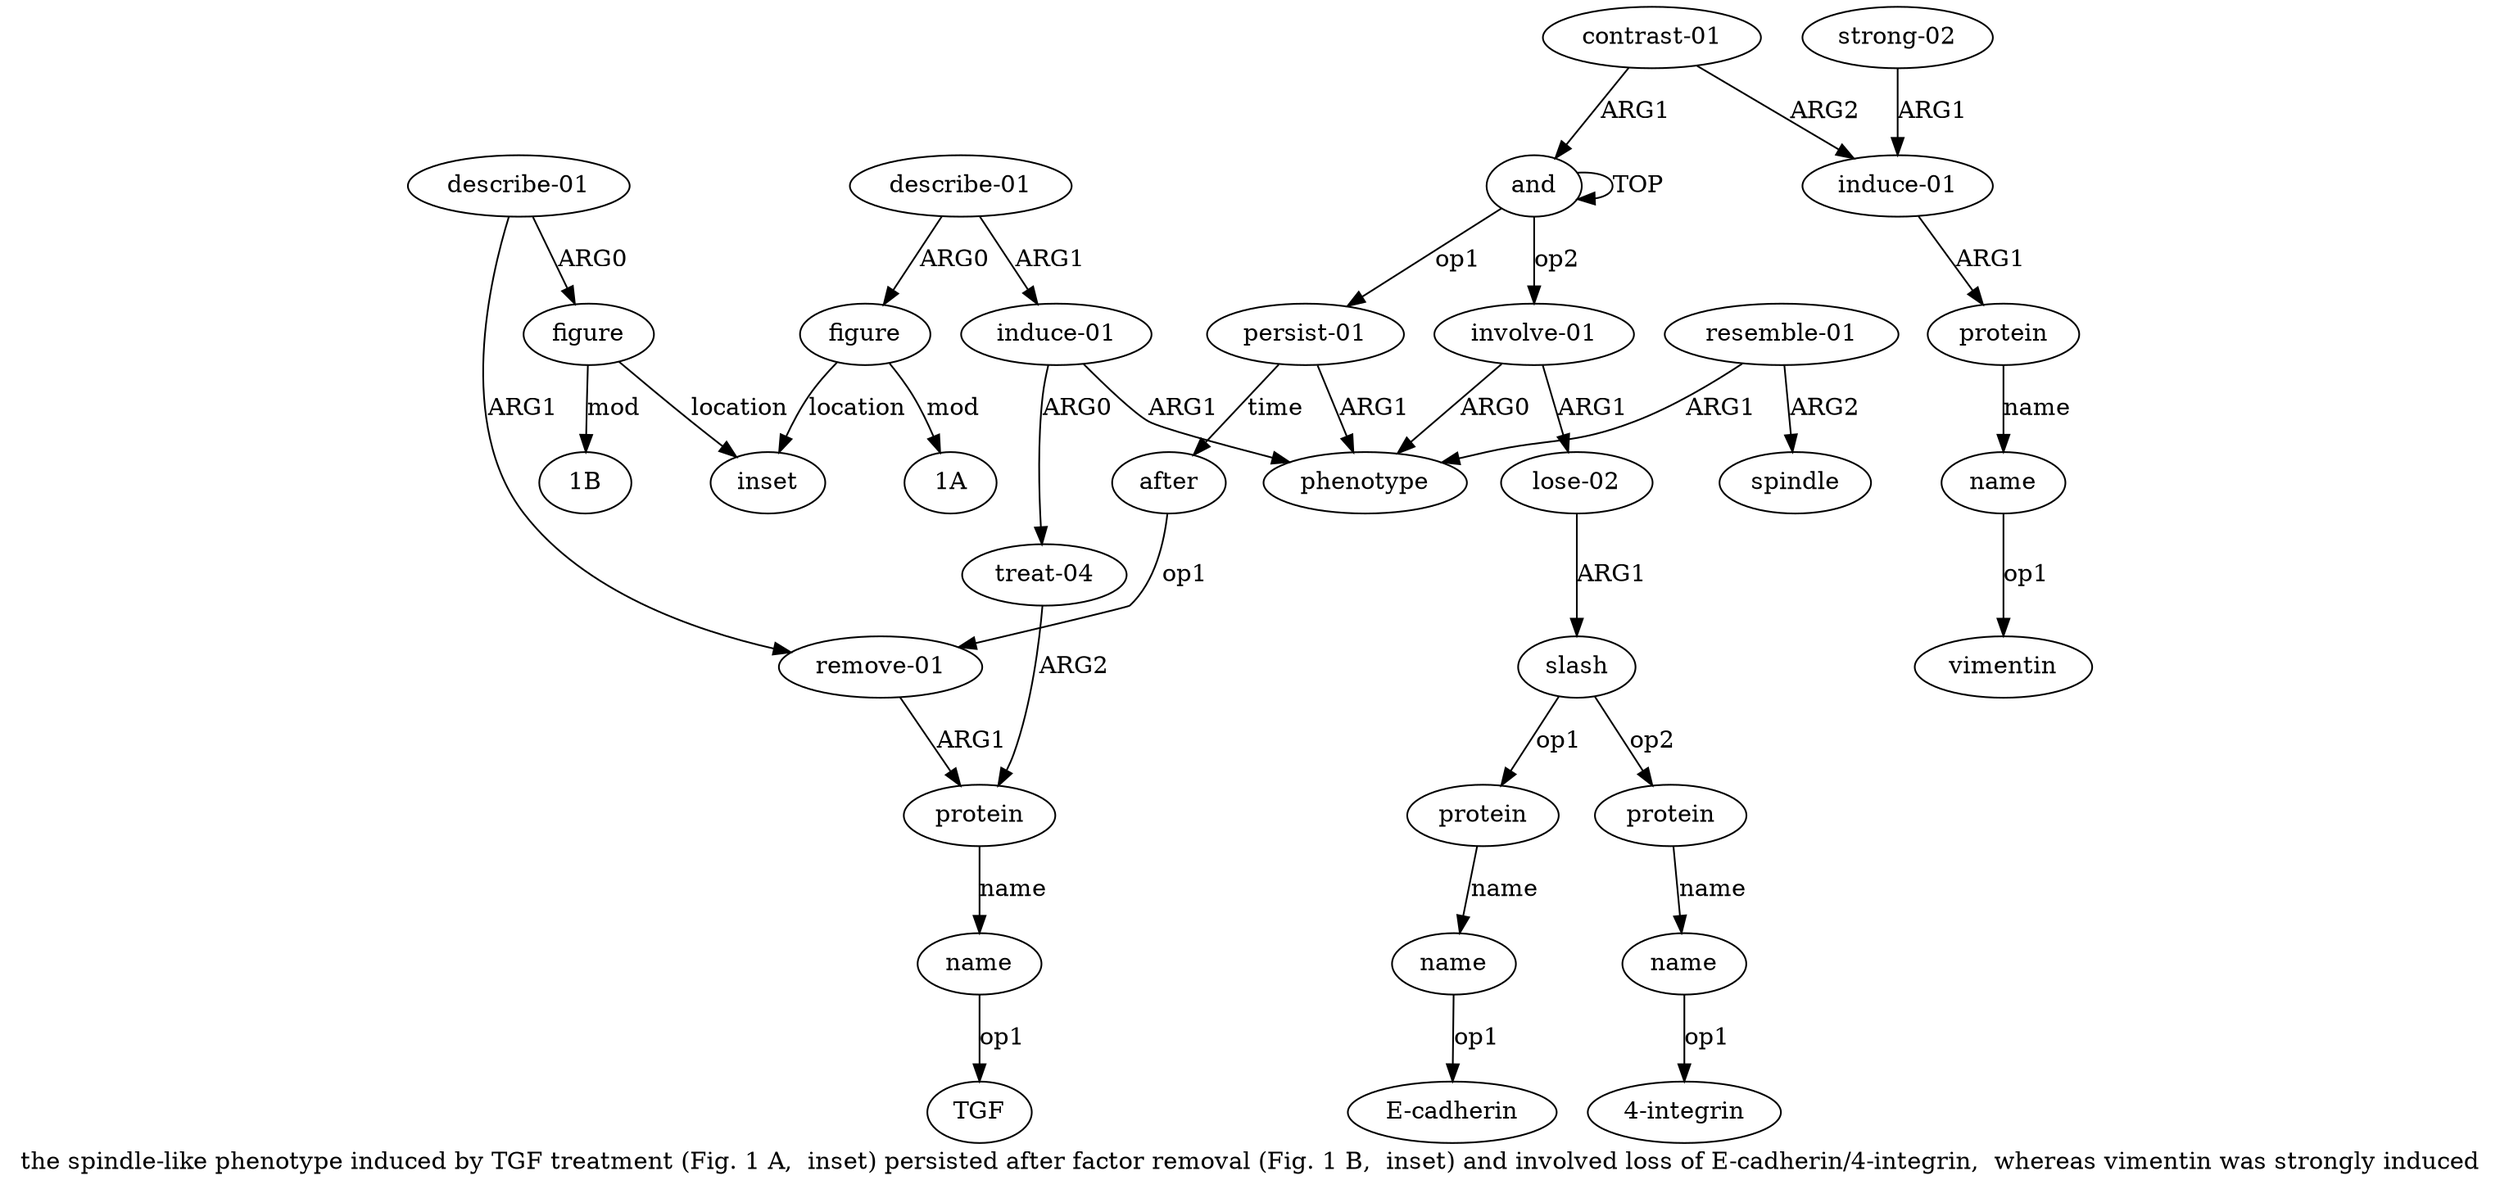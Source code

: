 digraph  {
	graph [label="the spindle-like phenotype induced by TGF treatment (Fig. 1 A,  inset) persisted after factor removal (Fig. 1 B,  inset) and involved \
loss of E-cadherin/4-integrin,  whereas vimentin was strongly induced"];
	node [label="\N"];
	a20	 [color=black,
		gold_ind=20,
		gold_label=name,
		label=name,
		test_ind=20,
		test_label=name];
	"a20 E-cadherin"	 [color=black,
		gold_ind=-1,
		gold_label="E-cadherin",
		label="E-cadherin",
		test_ind=-1,
		test_label="E-cadherin"];
	a20 -> "a20 E-cadherin" [key=0,
	color=black,
	gold_label=op1,
	label=op1,
	test_label=op1];
a21 [color=black,
	gold_ind=21,
	gold_label=protein,
	label=protein,
	test_ind=21,
	test_label=protein];
a22 [color=black,
	gold_ind=22,
	gold_label=name,
	label=name,
	test_ind=22,
	test_label=name];
a21 -> a22 [key=0,
color=black,
gold_label=name,
label=name,
test_label=name];
"a22 4-integrin" [color=black,
gold_ind=-1,
gold_label="4-integrin",
label="4-integrin",
test_ind=-1,
test_label="4-integrin"];
a22 -> "a22 4-integrin" [key=0,
color=black,
gold_label=op1,
label=op1,
test_label=op1];
a23 [color=black,
gold_ind=23,
gold_label="contrast-01",
label="contrast-01",
test_ind=23,
test_label="contrast-01"];
a24 [color=black,
gold_ind=24,
gold_label="induce-01",
label="induce-01",
test_ind=24,
test_label="induce-01"];
a23 -> a24 [key=0,
color=black,
gold_label=ARG2,
label=ARG2,
test_label=ARG2];
a0 [color=black,
gold_ind=0,
gold_label=and,
label=and,
test_ind=0,
test_label=and];
a23 -> a0 [key=0,
color=black,
gold_label=ARG1,
label=ARG1,
test_label=ARG1];
a25 [color=black,
gold_ind=25,
gold_label=protein,
label=protein,
test_ind=25,
test_label=protein];
a24 -> a25 [key=0,
color=black,
gold_label=ARG1,
label=ARG1,
test_label=ARG1];
a26 [color=black,
gold_ind=26,
gold_label=name,
label=name,
test_ind=26,
test_label=name];
a25 -> a26 [key=0,
color=black,
gold_label=name,
label=name,
test_label=name];
"a26 vimentin" [color=black,
gold_ind=-1,
gold_label=vimentin,
label=vimentin,
test_ind=-1,
test_label=vimentin];
a26 -> "a26 vimentin" [key=0,
color=black,
gold_label=op1,
label=op1,
test_label=op1];
a27 [color=black,
gold_ind=27,
gold_label="strong-02",
label="strong-02",
test_ind=27,
test_label="strong-02"];
a27 -> a24 [key=0,
color=black,
gold_label=ARG1,
label=ARG1,
test_label=ARG1];
"a10 1A" [color=black,
gold_ind=-1,
gold_label="1A",
label="1A",
test_ind=-1,
test_label="1A"];
"a8 TGF" [color=black,
gold_ind=-1,
gold_label=TGF,
label=TGF,
test_ind=-1,
test_label=TGF];
a15 [color=black,
gold_ind=15,
gold_label=figure,
label=figure,
test_ind=15,
test_label=figure];
a11 [color=black,
gold_ind=11,
gold_label=inset,
label=inset,
test_ind=11,
test_label=inset];
a15 -> a11 [key=0,
color=black,
gold_label=location,
label=location,
test_label=location];
"a15 1B" [color=black,
gold_ind=-1,
gold_label="1B",
label="1B",
test_ind=-1,
test_label="1B"];
a15 -> "a15 1B" [key=0,
color=black,
gold_label=mod,
label=mod,
test_label=mod];
a14 [color=black,
gold_ind=14,
gold_label="describe-01",
label="describe-01",
test_ind=14,
test_label="describe-01"];
a14 -> a15 [key=0,
color=black,
gold_label=ARG0,
label=ARG0,
test_label=ARG0];
a13 [color=black,
gold_ind=13,
gold_label="remove-01",
label="remove-01",
test_ind=13,
test_label="remove-01"];
a14 -> a13 [key=0,
color=black,
gold_label=ARG1,
label=ARG1,
test_label=ARG1];
a17 [color=black,
gold_ind=17,
gold_label="lose-02",
label="lose-02",
test_ind=17,
test_label="lose-02"];
a18 [color=black,
gold_ind=18,
gold_label=slash,
label=slash,
test_ind=18,
test_label=slash];
a17 -> a18 [key=0,
color=black,
gold_label=ARG1,
label=ARG1,
test_label=ARG1];
a16 [color=black,
gold_ind=16,
gold_label="involve-01",
label="involve-01",
test_ind=16,
test_label="involve-01"];
a16 -> a17 [key=0,
color=black,
gold_label=ARG1,
label=ARG1,
test_label=ARG1];
a2 [color=black,
gold_ind=2,
gold_label=phenotype,
label=phenotype,
test_ind=2,
test_label=phenotype];
a16 -> a2 [key=0,
color=black,
gold_label=ARG0,
label=ARG0,
test_label=ARG0];
a10 [color=black,
gold_ind=10,
gold_label=figure,
label=figure,
test_ind=10,
test_label=figure];
a10 -> "a10 1A" [key=0,
color=black,
gold_label=mod,
label=mod,
test_label=mod];
a10 -> a11 [key=0,
color=black,
gold_label=location,
label=location,
test_label=location];
a7 [color=black,
gold_ind=7,
gold_label=protein,
label=protein,
test_ind=7,
test_label=protein];
a13 -> a7 [key=0,
color=black,
gold_label=ARG1,
label=ARG1,
test_label=ARG1];
a12 [color=black,
gold_ind=12,
gold_label=after,
label=after,
test_ind=12,
test_label=after];
a12 -> a13 [key=0,
color=black,
gold_label=op1,
label=op1,
test_label=op1];
a19 [color=black,
gold_ind=19,
gold_label=protein,
label=protein,
test_ind=19,
test_label=protein];
a19 -> a20 [key=0,
color=black,
gold_label=name,
label=name,
test_label=name];
a18 -> a21 [key=0,
color=black,
gold_label=op2,
label=op2,
test_label=op2];
a18 -> a19 [key=0,
color=black,
gold_label=op1,
label=op1,
test_label=op1];
a1 [color=black,
gold_ind=1,
gold_label="persist-01",
label="persist-01",
test_ind=1,
test_label="persist-01"];
a1 -> a12 [key=0,
color=black,
gold_label=time,
label=time,
test_label=time];
a1 -> a2 [key=0,
color=black,
gold_label=ARG1,
label=ARG1,
test_label=ARG1];
a0 -> a16 [key=0,
color=black,
gold_label=op2,
label=op2,
test_label=op2];
a0 -> a1 [key=0,
color=black,
gold_label=op1,
label=op1,
test_label=op1];
a0 -> a0 [key=0,
color=black,
gold_label=TOP,
label=TOP,
test_label=TOP];
a3 [color=black,
gold_ind=3,
gold_label="resemble-01",
label="resemble-01",
test_ind=3,
test_label="resemble-01"];
a3 -> a2 [key=0,
color=black,
gold_label=ARG1,
label=ARG1,
test_label=ARG1];
a4 [color=black,
gold_ind=4,
gold_label=spindle,
label=spindle,
test_ind=4,
test_label=spindle];
a3 -> a4 [key=0,
color=black,
gold_label=ARG2,
label=ARG2,
test_label=ARG2];
a5 [color=black,
gold_ind=5,
gold_label="induce-01",
label="induce-01",
test_ind=5,
test_label="induce-01"];
a5 -> a2 [key=0,
color=black,
gold_label=ARG1,
label=ARG1,
test_label=ARG1];
a6 [color=black,
gold_ind=6,
gold_label="treat-04",
label="treat-04",
test_ind=6,
test_label="treat-04"];
a5 -> a6 [key=0,
color=black,
gold_label=ARG0,
label=ARG0,
test_label=ARG0];
a8 [color=black,
gold_ind=8,
gold_label=name,
label=name,
test_ind=8,
test_label=name];
a7 -> a8 [key=0,
color=black,
gold_label=name,
label=name,
test_label=name];
a6 -> a7 [key=0,
color=black,
gold_label=ARG2,
label=ARG2,
test_label=ARG2];
a9 [color=black,
gold_ind=9,
gold_label="describe-01",
label="describe-01",
test_ind=9,
test_label="describe-01"];
a9 -> a10 [key=0,
color=black,
gold_label=ARG0,
label=ARG0,
test_label=ARG0];
a9 -> a5 [key=0,
color=black,
gold_label=ARG1,
label=ARG1,
test_label=ARG1];
a8 -> "a8 TGF" [key=0,
color=black,
gold_label=op1,
label=op1,
test_label=op1];
}
